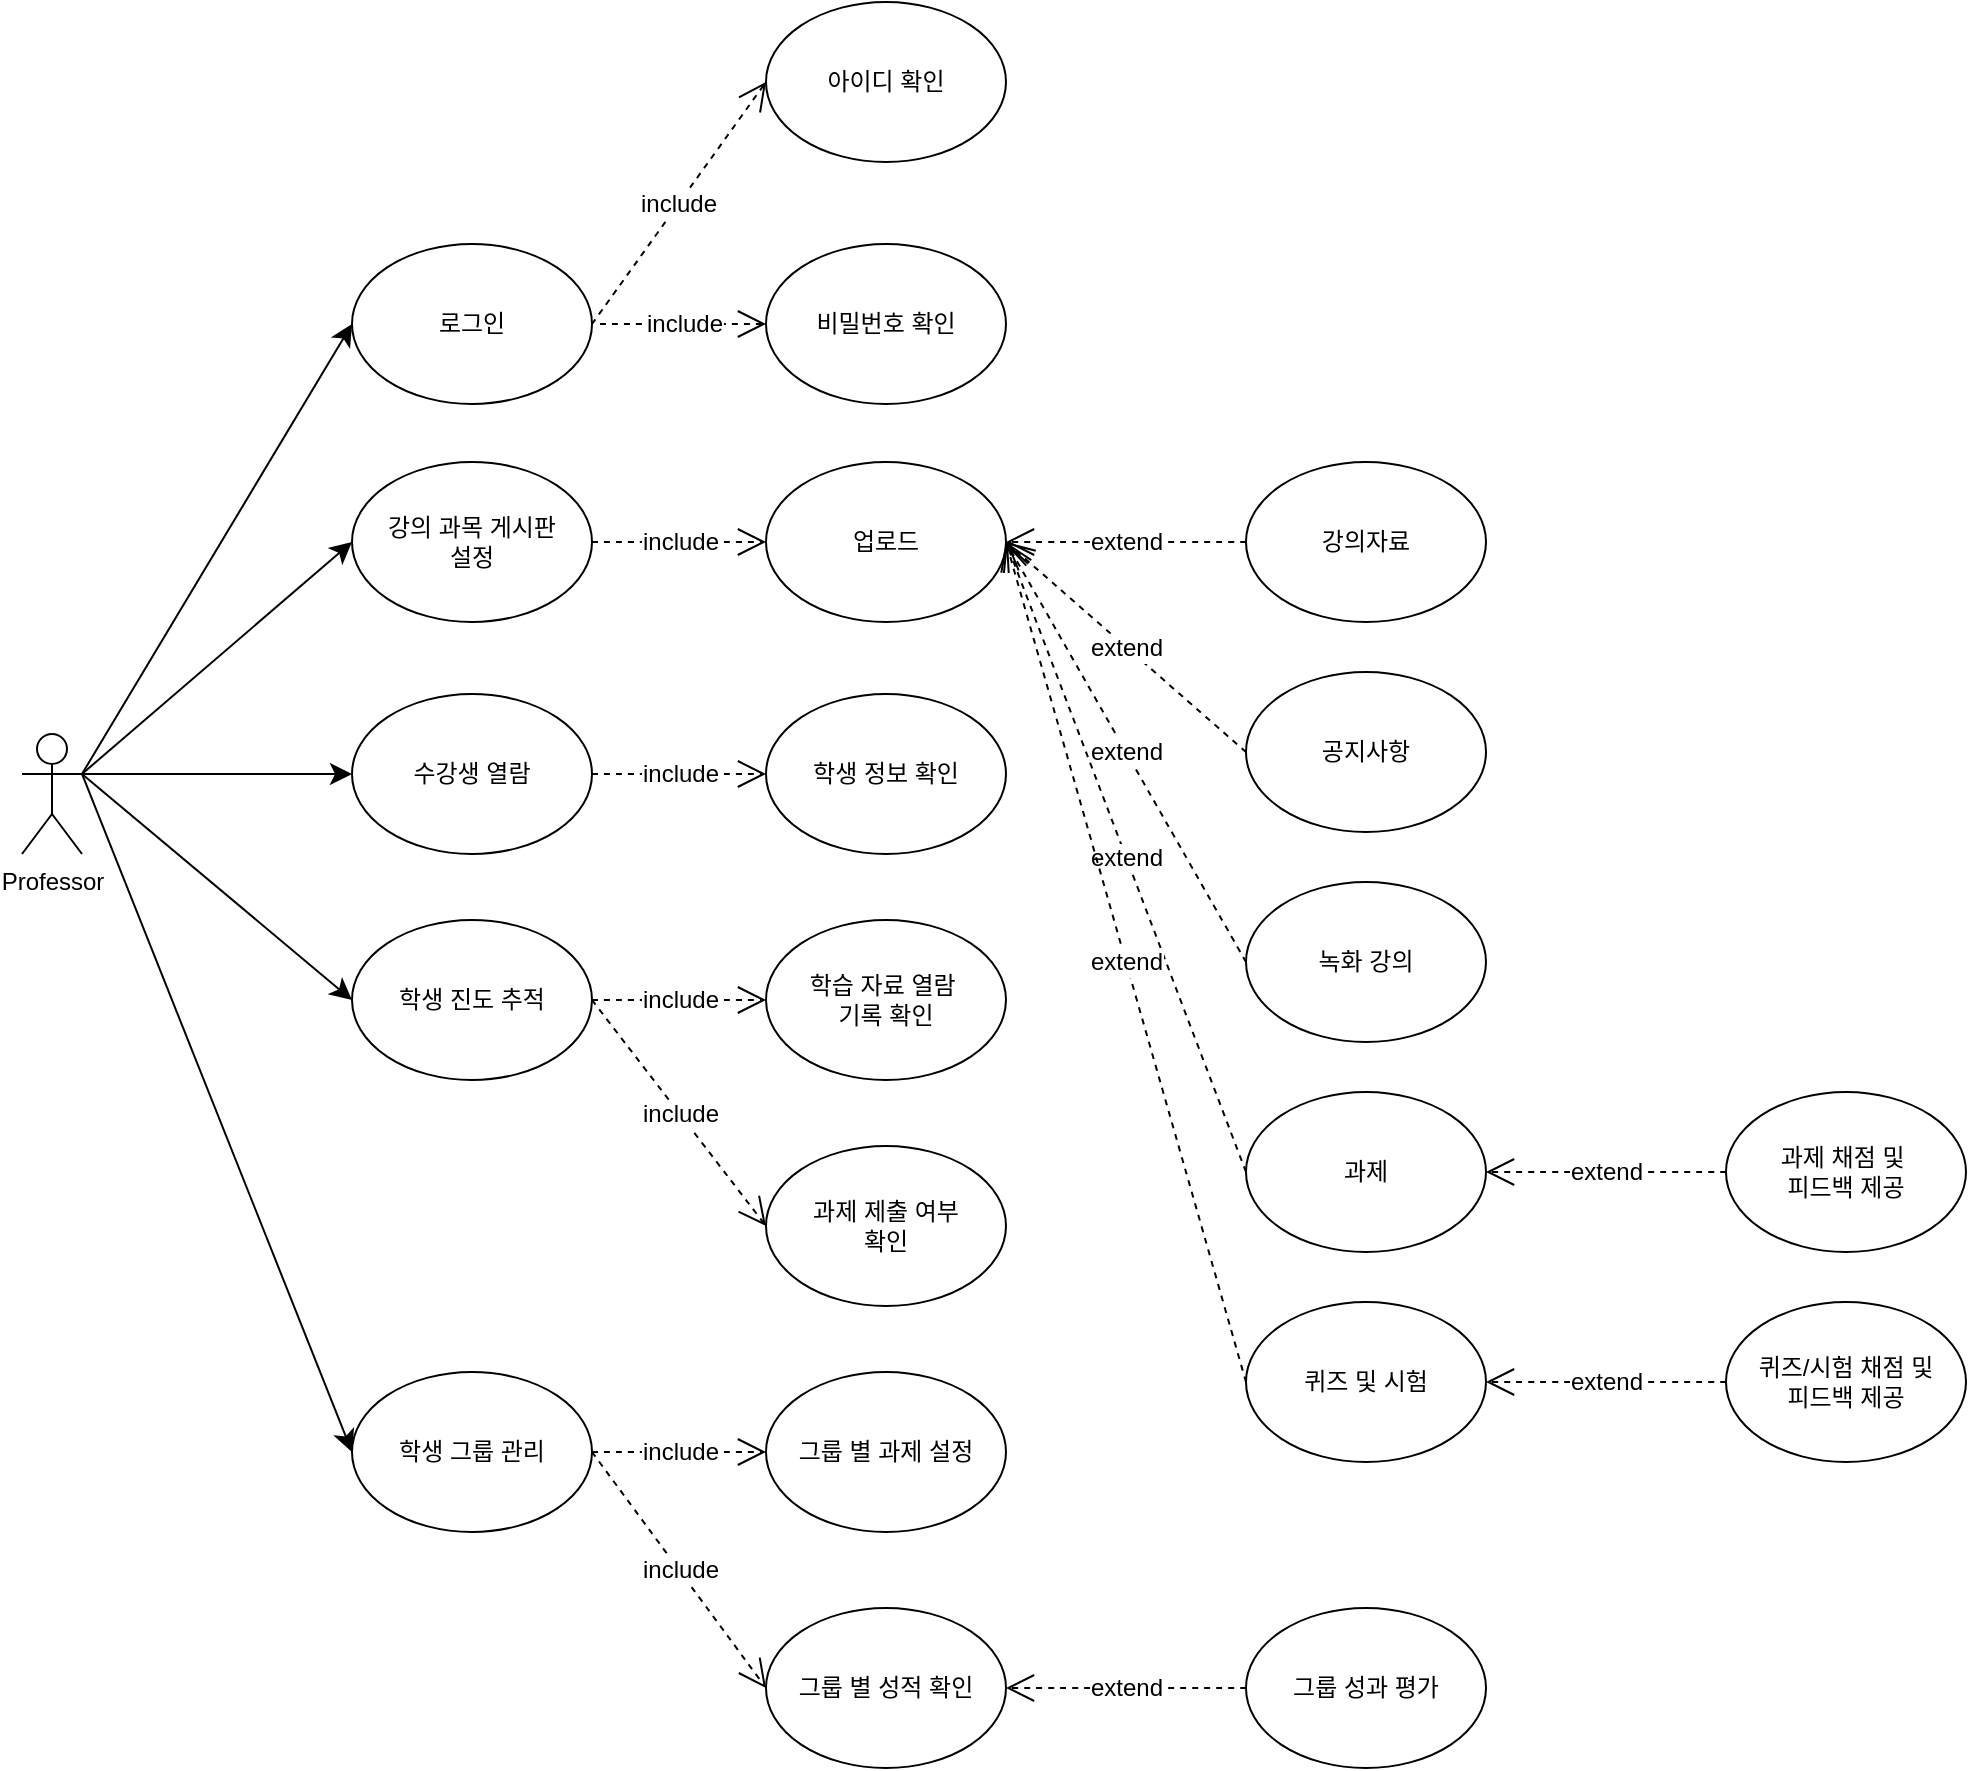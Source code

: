 <mxfile version="24.7.17">
  <diagram name="페이지-1" id="Jaoi5AOhNyEVhdPVCidP">
    <mxGraphModel dx="2150" dy="1353" grid="0" gridSize="10" guides="1" tooltips="1" connect="1" arrows="1" fold="1" page="0" pageScale="1" pageWidth="827" pageHeight="1169" math="0" shadow="0">
      <root>
        <mxCell id="0" />
        <mxCell id="1" parent="0" />
        <mxCell id="BDrPamRUkd0UW-RTRhFA-13" value="" style="edgeStyle=none;curved=1;rounded=0;orthogonalLoop=1;jettySize=auto;html=1;fontSize=12;startSize=8;endSize=8;entryX=0;entryY=0.5;entryDx=0;entryDy=0;exitX=1;exitY=0.333;exitDx=0;exitDy=0;exitPerimeter=0;" edge="1" parent="1" source="BDrPamRUkd0UW-RTRhFA-1" target="BDrPamRUkd0UW-RTRhFA-9">
          <mxGeometry relative="1" as="geometry" />
        </mxCell>
        <mxCell id="BDrPamRUkd0UW-RTRhFA-19" value="" style="edgeStyle=none;curved=1;rounded=0;orthogonalLoop=1;jettySize=auto;html=1;fontSize=12;startSize=8;endSize=8;entryX=0;entryY=0.5;entryDx=0;entryDy=0;exitX=1;exitY=0.333;exitDx=0;exitDy=0;exitPerimeter=0;" edge="1" parent="1" source="BDrPamRUkd0UW-RTRhFA-1" target="BDrPamRUkd0UW-RTRhFA-11">
          <mxGeometry relative="1" as="geometry">
            <Array as="points" />
          </mxGeometry>
        </mxCell>
        <mxCell id="BDrPamRUkd0UW-RTRhFA-1" value="Professor" style="shape=umlActor;verticalLabelPosition=bottom;verticalAlign=top;html=1;outlineConnect=0;" vertex="1" parent="1">
          <mxGeometry x="-80" y="163" width="30" height="60" as="geometry" />
        </mxCell>
        <mxCell id="BDrPamRUkd0UW-RTRhFA-7" value="수강생 열람" style="ellipse;whiteSpace=wrap;html=1;" vertex="1" parent="1">
          <mxGeometry x="85" y="143" width="120" height="80" as="geometry" />
        </mxCell>
        <mxCell id="BDrPamRUkd0UW-RTRhFA-8" value="강의 과목 게시판&lt;div&gt;설정&lt;/div&gt;" style="ellipse;whiteSpace=wrap;html=1;" vertex="1" parent="1">
          <mxGeometry x="85" y="27" width="120" height="80" as="geometry" />
        </mxCell>
        <mxCell id="BDrPamRUkd0UW-RTRhFA-9" value="로그인" style="ellipse;whiteSpace=wrap;html=1;" vertex="1" parent="1">
          <mxGeometry x="85" y="-82" width="120" height="80" as="geometry" />
        </mxCell>
        <mxCell id="BDrPamRUkd0UW-RTRhFA-10" value="학생 진도 추적" style="ellipse;whiteSpace=wrap;html=1;" vertex="1" parent="1">
          <mxGeometry x="85" y="256" width="120" height="80" as="geometry" />
        </mxCell>
        <mxCell id="BDrPamRUkd0UW-RTRhFA-11" value="학생 그룹 관리" style="ellipse;whiteSpace=wrap;html=1;" vertex="1" parent="1">
          <mxGeometry x="85" y="482" width="120" height="80" as="geometry" />
        </mxCell>
        <mxCell id="BDrPamRUkd0UW-RTRhFA-12" value="비밀번호 확인" style="ellipse;whiteSpace=wrap;html=1;" vertex="1" parent="1">
          <mxGeometry x="292" y="-82" width="120" height="80" as="geometry" />
        </mxCell>
        <mxCell id="BDrPamRUkd0UW-RTRhFA-14" value="" style="endArrow=classic;html=1;rounded=0;fontSize=12;startSize=8;endSize=8;curved=1;exitX=1;exitY=0.333;exitDx=0;exitDy=0;exitPerimeter=0;entryX=0;entryY=0.5;entryDx=0;entryDy=0;" edge="1" parent="1" source="BDrPamRUkd0UW-RTRhFA-1" target="BDrPamRUkd0UW-RTRhFA-8">
          <mxGeometry width="50" height="50" relative="1" as="geometry">
            <mxPoint x="29" y="244" as="sourcePoint" />
            <mxPoint x="56" y="260" as="targetPoint" />
          </mxGeometry>
        </mxCell>
        <mxCell id="BDrPamRUkd0UW-RTRhFA-15" value="" style="endArrow=classic;html=1;rounded=0;fontSize=12;startSize=8;endSize=8;curved=1;exitX=1;exitY=0.333;exitDx=0;exitDy=0;exitPerimeter=0;entryX=0;entryY=0.5;entryDx=0;entryDy=0;" edge="1" parent="1" source="BDrPamRUkd0UW-RTRhFA-1" target="BDrPamRUkd0UW-RTRhFA-7">
          <mxGeometry width="50" height="50" relative="1" as="geometry">
            <mxPoint x="29" y="244" as="sourcePoint" />
            <mxPoint x="79" y="194" as="targetPoint" />
          </mxGeometry>
        </mxCell>
        <mxCell id="BDrPamRUkd0UW-RTRhFA-18" value="" style="endArrow=classic;html=1;rounded=0;fontSize=12;startSize=8;endSize=8;curved=1;exitX=1;exitY=0.333;exitDx=0;exitDy=0;exitPerimeter=0;entryX=0;entryY=0.5;entryDx=0;entryDy=0;" edge="1" parent="1" source="BDrPamRUkd0UW-RTRhFA-1" target="BDrPamRUkd0UW-RTRhFA-10">
          <mxGeometry width="50" height="50" relative="1" as="geometry">
            <mxPoint x="29" y="244" as="sourcePoint" />
            <mxPoint x="79" y="194" as="targetPoint" />
          </mxGeometry>
        </mxCell>
        <mxCell id="BDrPamRUkd0UW-RTRhFA-21" value="아이디 확인" style="ellipse;whiteSpace=wrap;html=1;" vertex="1" parent="1">
          <mxGeometry x="292" y="-203" width="120" height="80" as="geometry" />
        </mxCell>
        <mxCell id="BDrPamRUkd0UW-RTRhFA-22" value="include" style="endArrow=open;endSize=12;dashed=1;html=1;rounded=0;fontSize=12;curved=1;exitX=1;exitY=0.5;exitDx=0;exitDy=0;entryX=0;entryY=0.5;entryDx=0;entryDy=0;" edge="1" parent="1" source="BDrPamRUkd0UW-RTRhFA-9" target="BDrPamRUkd0UW-RTRhFA-21">
          <mxGeometry width="160" relative="1" as="geometry">
            <mxPoint x="209" y="-16" as="sourcePoint" />
            <mxPoint x="425" y="-96" as="targetPoint" />
          </mxGeometry>
        </mxCell>
        <mxCell id="BDrPamRUkd0UW-RTRhFA-23" value="include" style="endArrow=open;endSize=12;dashed=1;html=1;rounded=0;fontSize=12;curved=1;entryX=0;entryY=0.5;entryDx=0;entryDy=0;" edge="1" parent="1" target="BDrPamRUkd0UW-RTRhFA-12">
          <mxGeometry width="160" relative="1" as="geometry">
            <mxPoint x="209" y="-42" as="sourcePoint" />
            <mxPoint x="215" y="-32" as="targetPoint" />
          </mxGeometry>
        </mxCell>
        <mxCell id="BDrPamRUkd0UW-RTRhFA-24" value="업로드" style="ellipse;whiteSpace=wrap;html=1;" vertex="1" parent="1">
          <mxGeometry x="292" y="27" width="120" height="80" as="geometry" />
        </mxCell>
        <mxCell id="BDrPamRUkd0UW-RTRhFA-25" value="학생 정보 확인" style="ellipse;whiteSpace=wrap;html=1;" vertex="1" parent="1">
          <mxGeometry x="292" y="143" width="120" height="80" as="geometry" />
        </mxCell>
        <mxCell id="BDrPamRUkd0UW-RTRhFA-26" value="학습 자료 열람&amp;nbsp;&lt;div&gt;기록 확인&lt;/div&gt;" style="ellipse;whiteSpace=wrap;html=1;" vertex="1" parent="1">
          <mxGeometry x="292" y="256" width="120" height="80" as="geometry" />
        </mxCell>
        <mxCell id="BDrPamRUkd0UW-RTRhFA-27" value="과제 제출 여부&lt;div&gt;확인&lt;/div&gt;" style="ellipse;whiteSpace=wrap;html=1;" vertex="1" parent="1">
          <mxGeometry x="292" y="369" width="120" height="80" as="geometry" />
        </mxCell>
        <mxCell id="BDrPamRUkd0UW-RTRhFA-28" value="그룹 별 과제 설정" style="ellipse;whiteSpace=wrap;html=1;" vertex="1" parent="1">
          <mxGeometry x="292" y="482" width="120" height="80" as="geometry" />
        </mxCell>
        <mxCell id="BDrPamRUkd0UW-RTRhFA-29" value="그룹 별 성적 확인" style="ellipse;whiteSpace=wrap;html=1;" vertex="1" parent="1">
          <mxGeometry x="292" y="600" width="120" height="80" as="geometry" />
        </mxCell>
        <mxCell id="BDrPamRUkd0UW-RTRhFA-30" value="include" style="endArrow=open;endSize=12;dashed=1;html=1;rounded=0;fontSize=12;curved=1;entryX=0;entryY=0.5;entryDx=0;entryDy=0;exitX=1;exitY=0.5;exitDx=0;exitDy=0;" edge="1" parent="1" source="BDrPamRUkd0UW-RTRhFA-8" target="BDrPamRUkd0UW-RTRhFA-24">
          <mxGeometry width="160" relative="1" as="geometry">
            <mxPoint x="219" y="-32" as="sourcePoint" />
            <mxPoint x="302" y="-32" as="targetPoint" />
          </mxGeometry>
        </mxCell>
        <mxCell id="BDrPamRUkd0UW-RTRhFA-31" value="include" style="endArrow=open;endSize=12;dashed=1;html=1;rounded=0;fontSize=12;curved=1;entryX=0;entryY=0.5;entryDx=0;entryDy=0;exitX=1;exitY=0.5;exitDx=0;exitDy=0;" edge="1" parent="1" source="BDrPamRUkd0UW-RTRhFA-7" target="BDrPamRUkd0UW-RTRhFA-25">
          <mxGeometry width="160" relative="1" as="geometry">
            <mxPoint x="215" y="77" as="sourcePoint" />
            <mxPoint x="302" y="77" as="targetPoint" />
          </mxGeometry>
        </mxCell>
        <mxCell id="BDrPamRUkd0UW-RTRhFA-32" value="include" style="endArrow=open;endSize=12;dashed=1;html=1;rounded=0;fontSize=12;curved=1;entryX=0;entryY=0.5;entryDx=0;entryDy=0;exitX=1;exitY=0.5;exitDx=0;exitDy=0;" edge="1" parent="1" source="BDrPamRUkd0UW-RTRhFA-10" target="BDrPamRUkd0UW-RTRhFA-26">
          <mxGeometry width="160" relative="1" as="geometry">
            <mxPoint x="215" y="175" as="sourcePoint" />
            <mxPoint x="302" y="175" as="targetPoint" />
          </mxGeometry>
        </mxCell>
        <mxCell id="BDrPamRUkd0UW-RTRhFA-33" value="include" style="endArrow=open;endSize=12;dashed=1;html=1;rounded=0;fontSize=12;curved=1;entryX=0;entryY=0.5;entryDx=0;entryDy=0;exitX=1;exitY=0.5;exitDx=0;exitDy=0;" edge="1" parent="1" source="BDrPamRUkd0UW-RTRhFA-10" target="BDrPamRUkd0UW-RTRhFA-27">
          <mxGeometry width="160" relative="1" as="geometry">
            <mxPoint x="215" y="306" as="sourcePoint" />
            <mxPoint x="302" y="306" as="targetPoint" />
          </mxGeometry>
        </mxCell>
        <mxCell id="BDrPamRUkd0UW-RTRhFA-34" value="include" style="endArrow=open;endSize=12;dashed=1;html=1;rounded=0;fontSize=12;curved=1;entryX=0;entryY=0.5;entryDx=0;entryDy=0;exitX=1;exitY=0.5;exitDx=0;exitDy=0;" edge="1" parent="1" source="BDrPamRUkd0UW-RTRhFA-11" target="BDrPamRUkd0UW-RTRhFA-28">
          <mxGeometry width="160" relative="1" as="geometry">
            <mxPoint x="225" y="293" as="sourcePoint" />
            <mxPoint x="312" y="293" as="targetPoint" />
          </mxGeometry>
        </mxCell>
        <mxCell id="BDrPamRUkd0UW-RTRhFA-35" value="include" style="endArrow=open;endSize=12;dashed=1;html=1;rounded=0;fontSize=12;curved=1;entryX=0;entryY=0.5;entryDx=0;entryDy=0;exitX=1;exitY=0.5;exitDx=0;exitDy=0;" edge="1" parent="1" source="BDrPamRUkd0UW-RTRhFA-11" target="BDrPamRUkd0UW-RTRhFA-29">
          <mxGeometry width="160" relative="1" as="geometry">
            <mxPoint x="215" y="532" as="sourcePoint" />
            <mxPoint x="302" y="532" as="targetPoint" />
          </mxGeometry>
        </mxCell>
        <mxCell id="BDrPamRUkd0UW-RTRhFA-36" value="강의자료" style="ellipse;whiteSpace=wrap;html=1;" vertex="1" parent="1">
          <mxGeometry x="532" y="27" width="120" height="80" as="geometry" />
        </mxCell>
        <mxCell id="BDrPamRUkd0UW-RTRhFA-39" value="extend" style="endArrow=open;endSize=12;dashed=1;html=1;rounded=0;fontSize=12;curved=1;entryX=1;entryY=0.5;entryDx=0;entryDy=0;exitX=0;exitY=0.5;exitDx=0;exitDy=0;" edge="1" parent="1" source="BDrPamRUkd0UW-RTRhFA-36" target="BDrPamRUkd0UW-RTRhFA-24">
          <mxGeometry width="160" relative="1" as="geometry">
            <mxPoint x="219" y="-32" as="sourcePoint" />
            <mxPoint x="302" y="-32" as="targetPoint" />
          </mxGeometry>
        </mxCell>
        <mxCell id="BDrPamRUkd0UW-RTRhFA-40" value="공지사항" style="ellipse;whiteSpace=wrap;html=1;" vertex="1" parent="1">
          <mxGeometry x="532" y="132" width="120" height="80" as="geometry" />
        </mxCell>
        <mxCell id="BDrPamRUkd0UW-RTRhFA-41" value="extend" style="endArrow=open;endSize=12;dashed=1;html=1;rounded=0;fontSize=12;curved=1;entryX=1;entryY=0.5;entryDx=0;entryDy=0;exitX=0;exitY=0.5;exitDx=0;exitDy=0;" edge="1" parent="1" source="BDrPamRUkd0UW-RTRhFA-40" target="BDrPamRUkd0UW-RTRhFA-24">
          <mxGeometry width="160" relative="1" as="geometry">
            <mxPoint x="219" y="74" as="sourcePoint" />
            <mxPoint x="412" y="173" as="targetPoint" />
          </mxGeometry>
        </mxCell>
        <mxCell id="BDrPamRUkd0UW-RTRhFA-42" value="녹화 강의" style="ellipse;whiteSpace=wrap;html=1;" vertex="1" parent="1">
          <mxGeometry x="532" y="237" width="120" height="80" as="geometry" />
        </mxCell>
        <mxCell id="BDrPamRUkd0UW-RTRhFA-43" value="과제" style="ellipse;whiteSpace=wrap;html=1;" vertex="1" parent="1">
          <mxGeometry x="532" y="342" width="120" height="80" as="geometry" />
        </mxCell>
        <mxCell id="BDrPamRUkd0UW-RTRhFA-44" value="퀴즈 및 시험" style="ellipse;whiteSpace=wrap;html=1;" vertex="1" parent="1">
          <mxGeometry x="532" y="447" width="120" height="80" as="geometry" />
        </mxCell>
        <mxCell id="BDrPamRUkd0UW-RTRhFA-45" value="extend" style="endArrow=open;endSize=12;dashed=1;html=1;rounded=0;fontSize=12;curved=1;entryX=1;entryY=0.5;entryDx=0;entryDy=0;exitX=0;exitY=0.5;exitDx=0;exitDy=0;" edge="1" parent="1" source="BDrPamRUkd0UW-RTRhFA-42" target="BDrPamRUkd0UW-RTRhFA-24">
          <mxGeometry width="160" relative="1" as="geometry">
            <mxPoint x="542" y="182" as="sourcePoint" />
            <mxPoint x="422" y="77" as="targetPoint" />
          </mxGeometry>
        </mxCell>
        <mxCell id="BDrPamRUkd0UW-RTRhFA-46" value="extend" style="endArrow=open;endSize=12;dashed=1;html=1;rounded=0;fontSize=12;curved=1;entryX=1;entryY=0.5;entryDx=0;entryDy=0;exitX=0;exitY=0.5;exitDx=0;exitDy=0;" edge="1" parent="1" source="BDrPamRUkd0UW-RTRhFA-43" target="BDrPamRUkd0UW-RTRhFA-24">
          <mxGeometry width="160" relative="1" as="geometry">
            <mxPoint x="542" y="287" as="sourcePoint" />
            <mxPoint x="422" y="77" as="targetPoint" />
          </mxGeometry>
        </mxCell>
        <mxCell id="BDrPamRUkd0UW-RTRhFA-47" value="extend" style="endArrow=open;endSize=12;dashed=1;html=1;rounded=0;fontSize=12;curved=1;entryX=1;entryY=0.5;entryDx=0;entryDy=0;exitX=0;exitY=0.5;exitDx=0;exitDy=0;" edge="1" parent="1" source="BDrPamRUkd0UW-RTRhFA-44" target="BDrPamRUkd0UW-RTRhFA-24">
          <mxGeometry width="160" relative="1" as="geometry">
            <mxPoint x="542" y="392" as="sourcePoint" />
            <mxPoint x="422" y="77" as="targetPoint" />
          </mxGeometry>
        </mxCell>
        <mxCell id="BDrPamRUkd0UW-RTRhFA-48" value="퀴즈/시험 채점 및&lt;div&gt;피드백 제공&lt;/div&gt;" style="ellipse;whiteSpace=wrap;html=1;" vertex="1" parent="1">
          <mxGeometry x="772" y="447" width="120" height="80" as="geometry" />
        </mxCell>
        <mxCell id="BDrPamRUkd0UW-RTRhFA-49" value="과제 채점 및&amp;nbsp;&lt;div&gt;피드백 제공&lt;/div&gt;" style="ellipse;whiteSpace=wrap;html=1;" vertex="1" parent="1">
          <mxGeometry x="772" y="342" width="120" height="80" as="geometry" />
        </mxCell>
        <mxCell id="BDrPamRUkd0UW-RTRhFA-50" value="extend" style="endArrow=open;endSize=12;dashed=1;html=1;rounded=0;fontSize=12;curved=1;entryX=1;entryY=0.5;entryDx=0;entryDy=0;exitX=0;exitY=0.5;exitDx=0;exitDy=0;" edge="1" parent="1" source="BDrPamRUkd0UW-RTRhFA-49" target="BDrPamRUkd0UW-RTRhFA-43">
          <mxGeometry width="160" relative="1" as="geometry">
            <mxPoint x="542" y="392" as="sourcePoint" />
            <mxPoint x="422" y="77" as="targetPoint" />
          </mxGeometry>
        </mxCell>
        <mxCell id="BDrPamRUkd0UW-RTRhFA-51" value="extend" style="endArrow=open;endSize=12;dashed=1;html=1;rounded=0;fontSize=12;curved=1;entryX=1;entryY=0.5;entryDx=0;entryDy=0;exitX=0;exitY=0.5;exitDx=0;exitDy=0;" edge="1" parent="1" source="BDrPamRUkd0UW-RTRhFA-48" target="BDrPamRUkd0UW-RTRhFA-44">
          <mxGeometry width="160" relative="1" as="geometry">
            <mxPoint x="552" y="402" as="sourcePoint" />
            <mxPoint x="432" y="87" as="targetPoint" />
          </mxGeometry>
        </mxCell>
        <mxCell id="BDrPamRUkd0UW-RTRhFA-52" value="그룹 성과 평가" style="ellipse;whiteSpace=wrap;html=1;" vertex="1" parent="1">
          <mxGeometry x="532" y="600" width="120" height="80" as="geometry" />
        </mxCell>
        <mxCell id="BDrPamRUkd0UW-RTRhFA-53" value="extend" style="endArrow=open;endSize=12;dashed=1;html=1;rounded=0;fontSize=12;curved=1;entryX=1;entryY=0.5;entryDx=0;entryDy=0;exitX=0;exitY=0.5;exitDx=0;exitDy=0;" edge="1" parent="1" source="BDrPamRUkd0UW-RTRhFA-52" target="BDrPamRUkd0UW-RTRhFA-29">
          <mxGeometry width="160" relative="1" as="geometry">
            <mxPoint x="782" y="497" as="sourcePoint" />
            <mxPoint x="662" y="497" as="targetPoint" />
          </mxGeometry>
        </mxCell>
      </root>
    </mxGraphModel>
  </diagram>
</mxfile>
